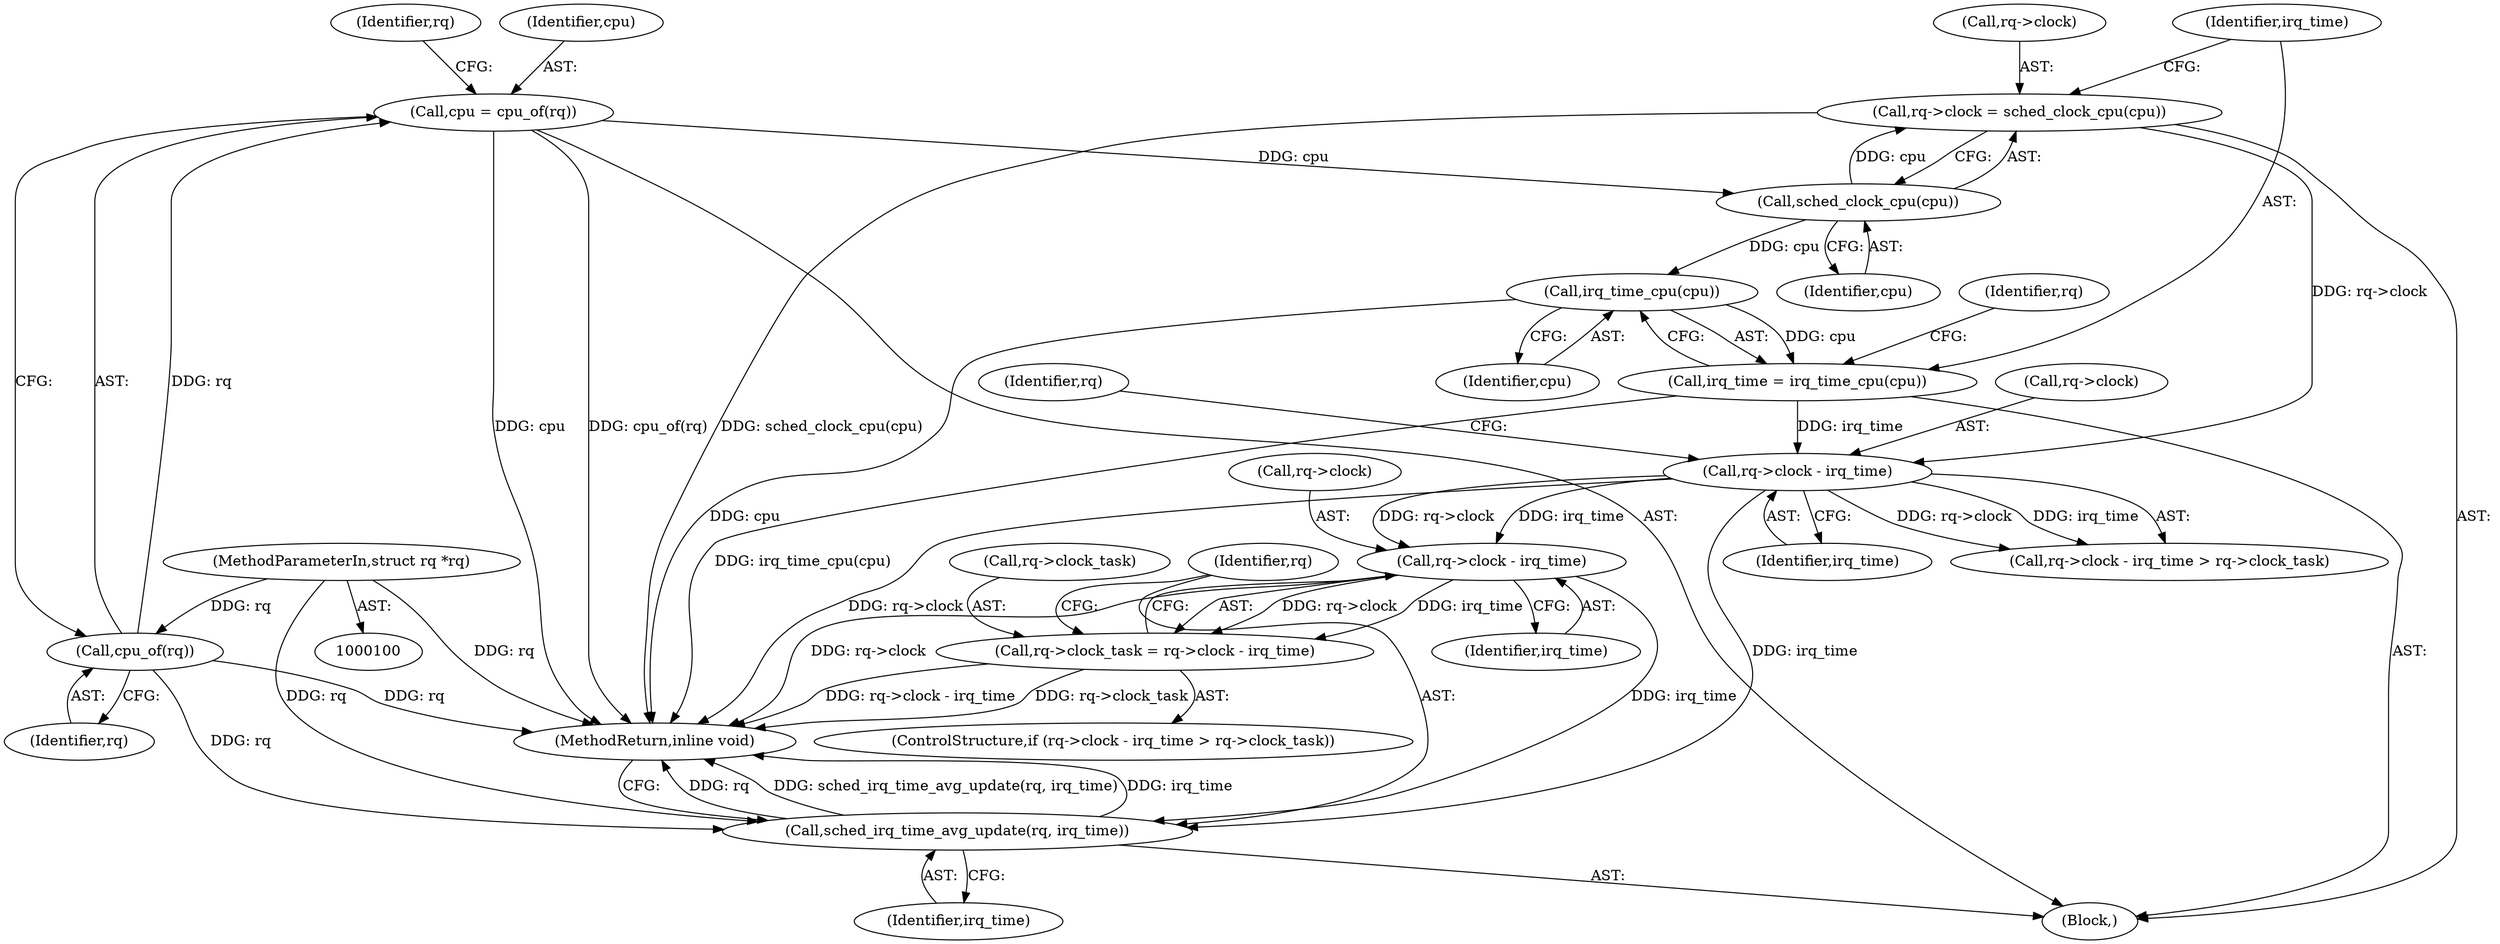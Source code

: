 digraph "0_linux_f26f9aff6aaf67e9a430d16c266f91b13a5bff64_3@pointer" {
"1000138" [label="(Call,rq->clock - irq_time)"];
"1000126" [label="(Call,rq->clock - irq_time)"];
"1000114" [label="(Call,rq->clock = sched_clock_cpu(cpu))"];
"1000118" [label="(Call,sched_clock_cpu(cpu))"];
"1000104" [label="(Call,cpu = cpu_of(rq))"];
"1000106" [label="(Call,cpu_of(rq))"];
"1000101" [label="(MethodParameterIn,struct rq *rq)"];
"1000120" [label="(Call,irq_time = irq_time_cpu(cpu))"];
"1000122" [label="(Call,irq_time_cpu(cpu))"];
"1000134" [label="(Call,rq->clock_task = rq->clock - irq_time)"];
"1000143" [label="(Call,sched_irq_time_avg_update(rq, irq_time))"];
"1000145" [label="(Identifier,irq_time)"];
"1000123" [label="(Identifier,cpu)"];
"1000118" [label="(Call,sched_clock_cpu(cpu))"];
"1000127" [label="(Call,rq->clock)"];
"1000139" [label="(Call,rq->clock)"];
"1000143" [label="(Call,sched_irq_time_avg_update(rq, irq_time))"];
"1000128" [label="(Identifier,rq)"];
"1000119" [label="(Identifier,cpu)"];
"1000104" [label="(Call,cpu = cpu_of(rq))"];
"1000134" [label="(Call,rq->clock_task = rq->clock - irq_time)"];
"1000132" [label="(Identifier,rq)"];
"1000124" [label="(ControlStructure,if (rq->clock - irq_time > rq->clock_task))"];
"1000135" [label="(Call,rq->clock_task)"];
"1000121" [label="(Identifier,irq_time)"];
"1000126" [label="(Call,rq->clock - irq_time)"];
"1000120" [label="(Call,irq_time = irq_time_cpu(cpu))"];
"1000130" [label="(Identifier,irq_time)"];
"1000122" [label="(Call,irq_time_cpu(cpu))"];
"1000115" [label="(Call,rq->clock)"];
"1000138" [label="(Call,rq->clock - irq_time)"];
"1000125" [label="(Call,rq->clock - irq_time > rq->clock_task)"];
"1000114" [label="(Call,rq->clock = sched_clock_cpu(cpu))"];
"1000101" [label="(MethodParameterIn,struct rq *rq)"];
"1000102" [label="(Block,)"];
"1000105" [label="(Identifier,cpu)"];
"1000142" [label="(Identifier,irq_time)"];
"1000107" [label="(Identifier,rq)"];
"1000111" [label="(Identifier,rq)"];
"1000144" [label="(Identifier,rq)"];
"1000106" [label="(Call,cpu_of(rq))"];
"1000146" [label="(MethodReturn,inline void)"];
"1000138" -> "1000134"  [label="AST: "];
"1000138" -> "1000142"  [label="CFG: "];
"1000139" -> "1000138"  [label="AST: "];
"1000142" -> "1000138"  [label="AST: "];
"1000134" -> "1000138"  [label="CFG: "];
"1000138" -> "1000146"  [label="DDG: rq->clock"];
"1000138" -> "1000134"  [label="DDG: rq->clock"];
"1000138" -> "1000134"  [label="DDG: irq_time"];
"1000126" -> "1000138"  [label="DDG: rq->clock"];
"1000126" -> "1000138"  [label="DDG: irq_time"];
"1000138" -> "1000143"  [label="DDG: irq_time"];
"1000126" -> "1000125"  [label="AST: "];
"1000126" -> "1000130"  [label="CFG: "];
"1000127" -> "1000126"  [label="AST: "];
"1000130" -> "1000126"  [label="AST: "];
"1000132" -> "1000126"  [label="CFG: "];
"1000126" -> "1000146"  [label="DDG: rq->clock"];
"1000126" -> "1000125"  [label="DDG: rq->clock"];
"1000126" -> "1000125"  [label="DDG: irq_time"];
"1000114" -> "1000126"  [label="DDG: rq->clock"];
"1000120" -> "1000126"  [label="DDG: irq_time"];
"1000126" -> "1000143"  [label="DDG: irq_time"];
"1000114" -> "1000102"  [label="AST: "];
"1000114" -> "1000118"  [label="CFG: "];
"1000115" -> "1000114"  [label="AST: "];
"1000118" -> "1000114"  [label="AST: "];
"1000121" -> "1000114"  [label="CFG: "];
"1000114" -> "1000146"  [label="DDG: sched_clock_cpu(cpu)"];
"1000118" -> "1000114"  [label="DDG: cpu"];
"1000118" -> "1000119"  [label="CFG: "];
"1000119" -> "1000118"  [label="AST: "];
"1000104" -> "1000118"  [label="DDG: cpu"];
"1000118" -> "1000122"  [label="DDG: cpu"];
"1000104" -> "1000102"  [label="AST: "];
"1000104" -> "1000106"  [label="CFG: "];
"1000105" -> "1000104"  [label="AST: "];
"1000106" -> "1000104"  [label="AST: "];
"1000111" -> "1000104"  [label="CFG: "];
"1000104" -> "1000146"  [label="DDG: cpu"];
"1000104" -> "1000146"  [label="DDG: cpu_of(rq)"];
"1000106" -> "1000104"  [label="DDG: rq"];
"1000106" -> "1000107"  [label="CFG: "];
"1000107" -> "1000106"  [label="AST: "];
"1000106" -> "1000146"  [label="DDG: rq"];
"1000101" -> "1000106"  [label="DDG: rq"];
"1000106" -> "1000143"  [label="DDG: rq"];
"1000101" -> "1000100"  [label="AST: "];
"1000101" -> "1000146"  [label="DDG: rq"];
"1000101" -> "1000143"  [label="DDG: rq"];
"1000120" -> "1000102"  [label="AST: "];
"1000120" -> "1000122"  [label="CFG: "];
"1000121" -> "1000120"  [label="AST: "];
"1000122" -> "1000120"  [label="AST: "];
"1000128" -> "1000120"  [label="CFG: "];
"1000120" -> "1000146"  [label="DDG: irq_time_cpu(cpu)"];
"1000122" -> "1000120"  [label="DDG: cpu"];
"1000122" -> "1000123"  [label="CFG: "];
"1000123" -> "1000122"  [label="AST: "];
"1000122" -> "1000146"  [label="DDG: cpu"];
"1000134" -> "1000124"  [label="AST: "];
"1000135" -> "1000134"  [label="AST: "];
"1000144" -> "1000134"  [label="CFG: "];
"1000134" -> "1000146"  [label="DDG: rq->clock - irq_time"];
"1000134" -> "1000146"  [label="DDG: rq->clock_task"];
"1000143" -> "1000102"  [label="AST: "];
"1000143" -> "1000145"  [label="CFG: "];
"1000144" -> "1000143"  [label="AST: "];
"1000145" -> "1000143"  [label="AST: "];
"1000146" -> "1000143"  [label="CFG: "];
"1000143" -> "1000146"  [label="DDG: rq"];
"1000143" -> "1000146"  [label="DDG: sched_irq_time_avg_update(rq, irq_time)"];
"1000143" -> "1000146"  [label="DDG: irq_time"];
}
